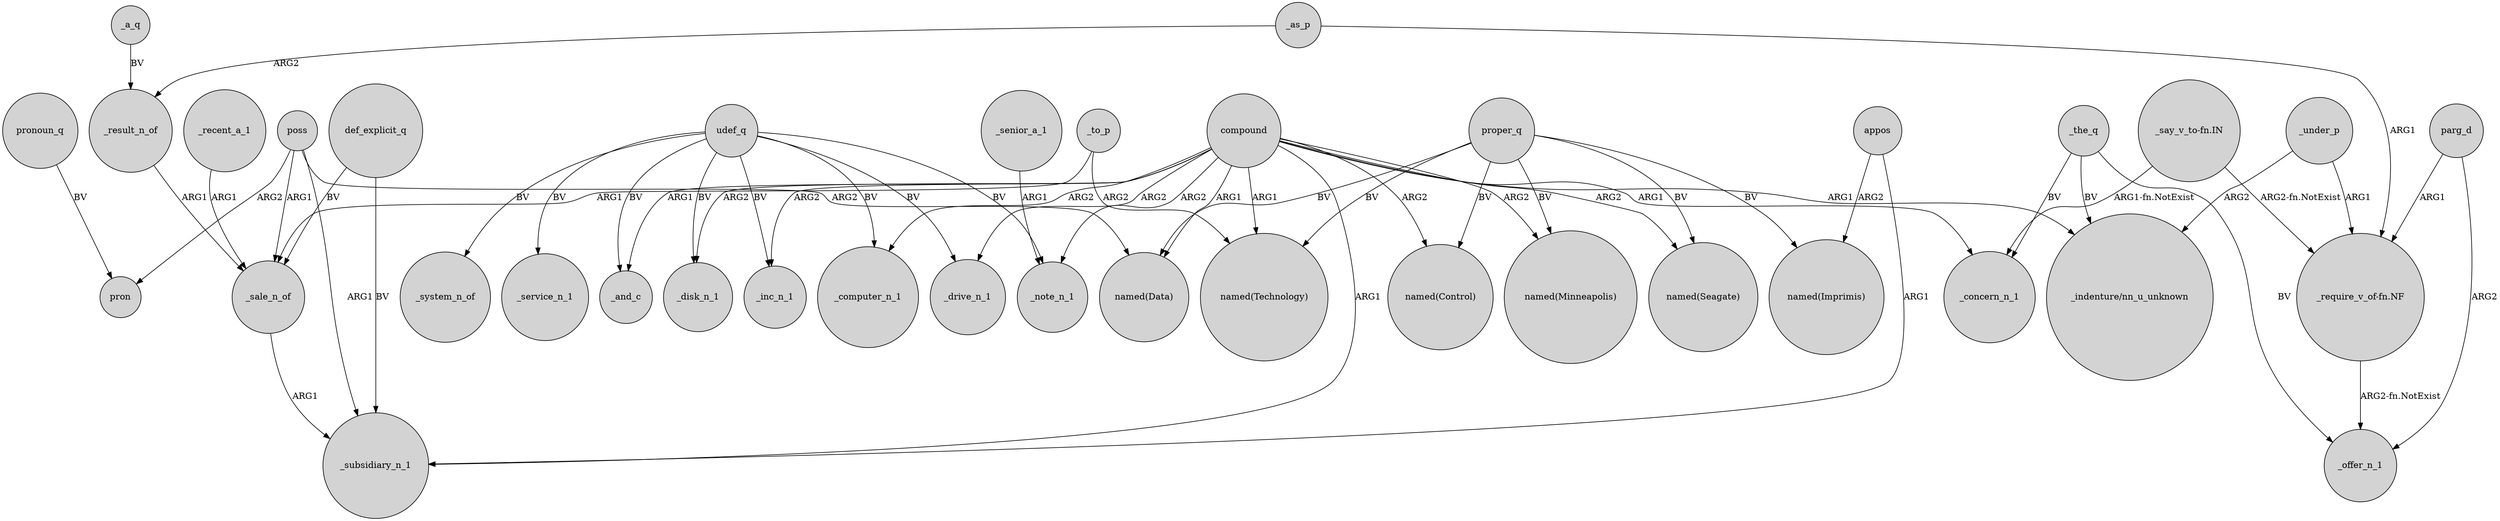 digraph {
	node [shape=circle style=filled]
	_recent_a_1 -> _sale_n_of [label=ARG1]
	udef_q -> _inc_n_1 [label=BV]
	poss -> pron [label=ARG2]
	def_explicit_q -> _subsidiary_n_1 [label=BV]
	poss -> _subsidiary_n_1 [label=ARG1]
	compound -> "named(Control)" [label=ARG2]
	proper_q -> "named(Imprimis)" [label=BV]
	_senior_a_1 -> _note_n_1 [label=ARG1]
	_to_p -> "named(Technology)" [label=ARG2]
	compound -> "named(Technology)" [label=ARG1]
	parg_d -> _offer_n_1 [label=ARG2]
	_a_q -> _result_n_of [label=BV]
	"_say_v_to-fn.IN" -> "_require_v_of-fn.NF" [label="ARG2-fn.NotExist"]
	udef_q -> _system_n_of [label=BV]
	proper_q -> "named(Control)" [label=BV]
	def_explicit_q -> _sale_n_of [label=BV]
	_to_p -> _sale_n_of [label=ARG1]
	_as_p -> "_require_v_of-fn.NF" [label=ARG1]
	udef_q -> _computer_n_1 [label=BV]
	_sale_n_of -> _subsidiary_n_1 [label=ARG1]
	proper_q -> "named(Seagate)" [label=BV]
	compound -> _computer_n_1 [label=ARG2]
	_the_q -> _concern_n_1 [label=BV]
	poss -> "named(Data)" [label=ARG2]
	udef_q -> _drive_n_1 [label=BV]
	pronoun_q -> pron [label=BV]
	_the_q -> _offer_n_1 [label=BV]
	appos -> "named(Imprimis)" [label=ARG2]
	_as_p -> _result_n_of [label=ARG2]
	proper_q -> "named(Minneapolis)" [label=BV]
	_under_p -> "_require_v_of-fn.NF" [label=ARG1]
	udef_q -> _service_n_1 [label=BV]
	proper_q -> "named(Data)" [label=BV]
	poss -> _sale_n_of [label=ARG1]
	_result_n_of -> _sale_n_of [label=ARG1]
	compound -> _drive_n_1 [label=ARG2]
	compound -> _and_c [label=ARG1]
	compound -> "named(Data)" [label=ARG1]
	compound -> _disk_n_1 [label=ARG2]
	_the_q -> "_indenture/nn_u_unknown" [label=BV]
	parg_d -> "_require_v_of-fn.NF" [label=ARG1]
	appos -> _subsidiary_n_1 [label=ARG1]
	compound -> _note_n_1 [label=ARG2]
	"_require_v_of-fn.NF" -> _offer_n_1 [label="ARG2-fn.NotExist"]
	compound -> "_indenture/nn_u_unknown" [label=ARG1]
	compound -> _subsidiary_n_1 [label=ARG1]
	udef_q -> _disk_n_1 [label=BV]
	proper_q -> "named(Technology)" [label=BV]
	compound -> "named(Minneapolis)" [label=ARG2]
	"_say_v_to-fn.IN" -> _concern_n_1 [label="ARG1-fn.NotExist"]
	_under_p -> "_indenture/nn_u_unknown" [label=ARG2]
	udef_q -> _and_c [label=BV]
	compound -> "named(Seagate)" [label=ARG2]
	compound -> _concern_n_1 [label=ARG1]
	udef_q -> _note_n_1 [label=BV]
	compound -> _inc_n_1 [label=ARG2]
}
